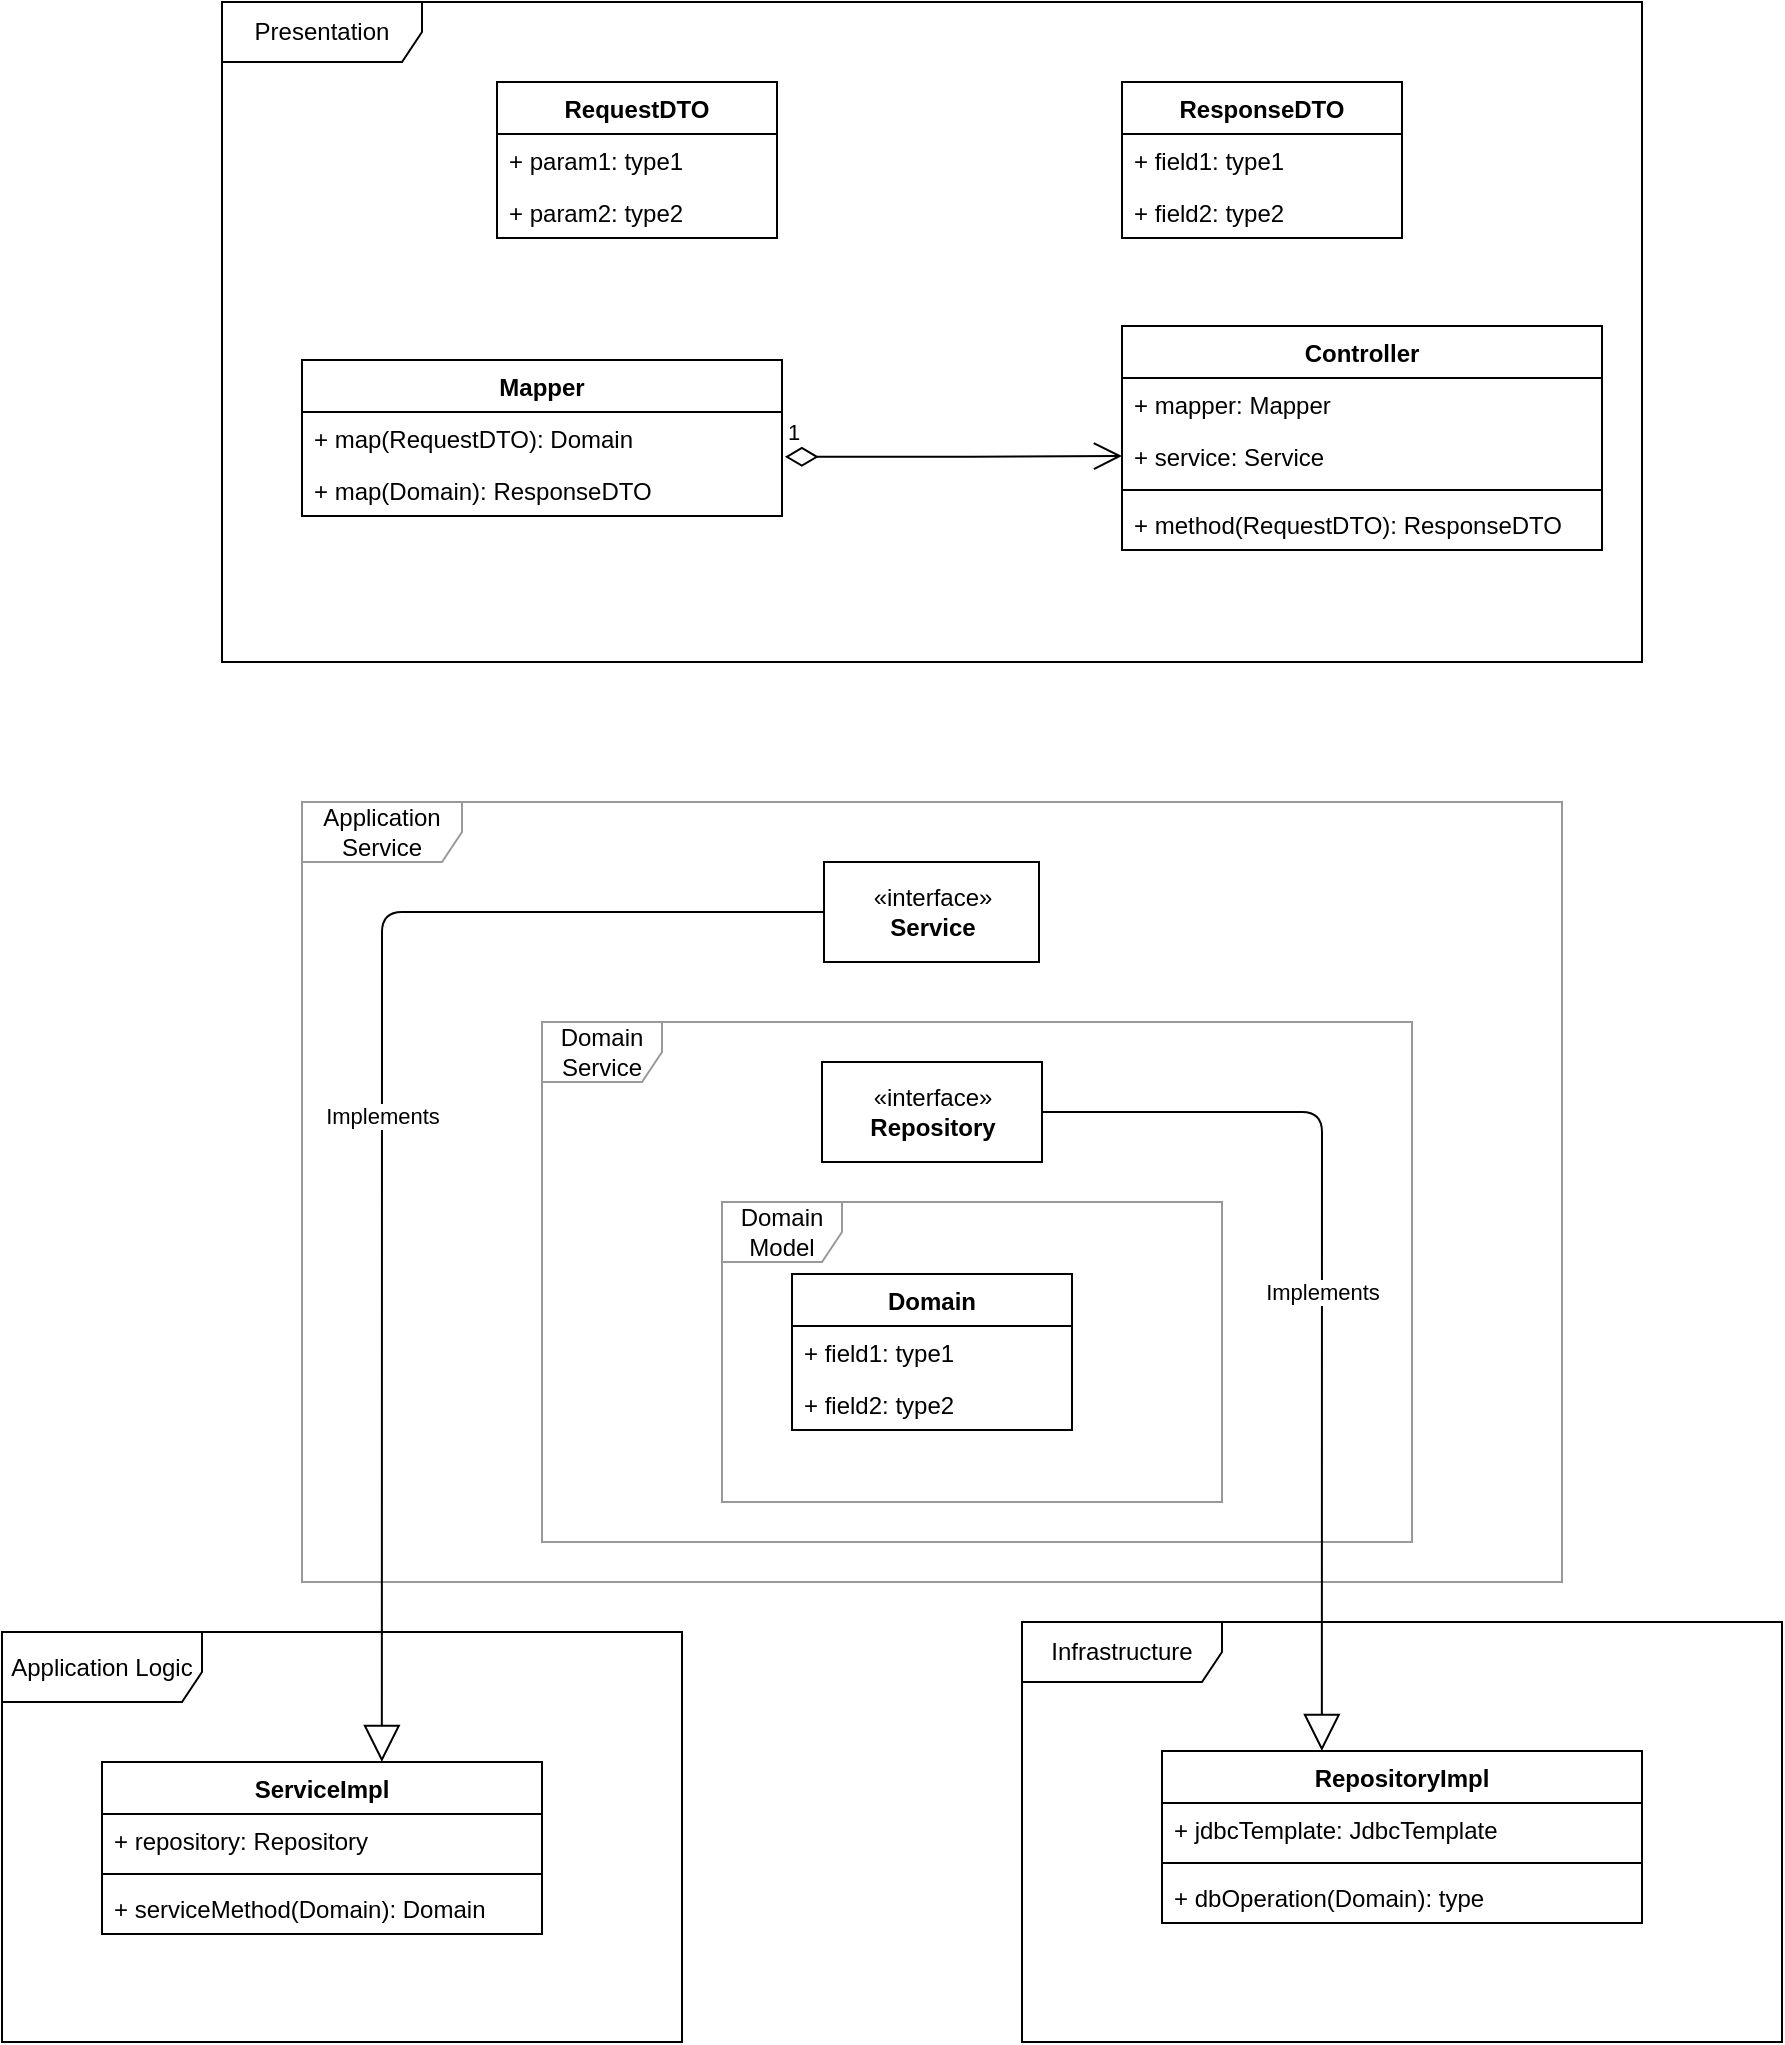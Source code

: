 <mxfile version="13.1.14" type="device"><diagram id="9B7DLPkrnSPOSxglQv33" name="Page-1"><mxGraphModel dx="2071" dy="1725" grid="1" gridSize="10" guides="1" tooltips="1" connect="1" arrows="1" fold="1" page="1" pageScale="1" pageWidth="850" pageHeight="1100" math="0" shadow="0"><root><mxCell id="0"/><mxCell id="1" parent="0"/><mxCell id="glkcvhPL2on6fv7d7-Ji-57" value="Domain Model" style="shape=umlFrame;whiteSpace=wrap;html=1;strokeColor=#999999;" vertex="1" parent="1"><mxGeometry x="320" y="320" width="250" height="150" as="geometry"/></mxCell><mxCell id="glkcvhPL2on6fv7d7-Ji-43" value="Infrastructure" style="shape=umlFrame;whiteSpace=wrap;html=1;width=100;height=30;" vertex="1" parent="1"><mxGeometry x="470" y="530" width="380" height="210" as="geometry"/></mxCell><mxCell id="glkcvhPL2on6fv7d7-Ji-60" value="Application Service" style="shape=umlFrame;whiteSpace=wrap;html=1;width=80;height=30;strokeColor=#999999;" vertex="1" parent="1"><mxGeometry x="110" y="120" width="630" height="390" as="geometry"/></mxCell><mxCell id="glkcvhPL2on6fv7d7-Ji-44" value="Application Logic" style="shape=umlFrame;whiteSpace=wrap;html=1;width=100;height=35;" vertex="1" parent="1"><mxGeometry x="-40" y="535" width="340" height="205" as="geometry"/></mxCell><mxCell id="glkcvhPL2on6fv7d7-Ji-59" value="Domain Service" style="shape=umlFrame;whiteSpace=wrap;html=1;strokeColor=#999999;" vertex="1" parent="1"><mxGeometry x="230" y="230" width="435" height="260" as="geometry"/></mxCell><mxCell id="glkcvhPL2on6fv7d7-Ji-56" value="Presentation" style="shape=umlFrame;whiteSpace=wrap;html=1;width=100;height=30;" vertex="1" parent="1"><mxGeometry x="70" y="-280" width="710" height="330" as="geometry"/></mxCell><mxCell id="glkcvhPL2on6fv7d7-Ji-22" value="«interface»&lt;br&gt;&lt;b&gt;Service&lt;/b&gt;" style="html=1;" vertex="1" parent="1"><mxGeometry x="371" y="150" width="107.5" height="50" as="geometry"/></mxCell><mxCell id="glkcvhPL2on6fv7d7-Ji-23" value="Implements" style="endArrow=block;endSize=16;endFill=0;html=1;exitX=0;exitY=0.5;exitDx=0;exitDy=0;entryX=0.636;entryY=0;entryDx=0;entryDy=0;entryPerimeter=0;" edge="1" parent="1" source="glkcvhPL2on6fv7d7-Ji-22" target="glkcvhPL2on6fv7d7-Ji-18"><mxGeometry width="160" relative="1" as="geometry"><mxPoint x="393" y="160" as="sourcePoint"/><mxPoint x="200" y="600" as="targetPoint"/><Array as="points"><mxPoint x="150" y="175"/></Array></mxGeometry></mxCell><mxCell id="glkcvhPL2on6fv7d7-Ji-24" value="«interface»&lt;br&gt;&lt;b&gt;Repository&lt;/b&gt;" style="html=1;" vertex="1" parent="1"><mxGeometry x="370" y="250" width="110" height="50" as="geometry"/></mxCell><mxCell id="glkcvhPL2on6fv7d7-Ji-25" value="Implements" style="endArrow=block;endSize=16;endFill=0;html=1;entryX=0.333;entryY=0;entryDx=0;entryDy=0;exitX=1;exitY=0.5;exitDx=0;exitDy=0;entryPerimeter=0;" edge="1" parent="1" source="glkcvhPL2on6fv7d7-Ji-24" target="glkcvhPL2on6fv7d7-Ji-14"><mxGeometry width="160" relative="1" as="geometry"><mxPoint x="660" y="740" as="sourcePoint"/><mxPoint x="659.41" y="545.996" as="targetPoint"/><Array as="points"><mxPoint x="620" y="275"/></Array></mxGeometry></mxCell><mxCell id="glkcvhPL2on6fv7d7-Ji-33" value="1" style="endArrow=open;html=1;endSize=12;startArrow=diamondThin;startSize=14;startFill=0;edgeStyle=orthogonalEdgeStyle;align=left;verticalAlign=bottom;exitX=1.006;exitY=0.862;exitDx=0;exitDy=0;exitPerimeter=0;entryX=0;entryY=0.5;entryDx=0;entryDy=0;" edge="1" parent="1" source="glkcvhPL2on6fv7d7-Ji-12" target="glkcvhPL2on6fv7d7-Ji-5"><mxGeometry x="-1" y="3" relative="1" as="geometry"><mxPoint x="330" y="320" as="sourcePoint"/><mxPoint x="490" y="320" as="targetPoint"/></mxGeometry></mxCell><mxCell id="glkcvhPL2on6fv7d7-Ji-35" value="RequestDTO" style="swimlane;fontStyle=1;childLayout=stackLayout;horizontal=1;startSize=26;fillColor=none;horizontalStack=0;resizeParent=1;resizeParentMax=0;resizeLast=0;collapsible=1;marginBottom=0;" vertex="1" parent="1"><mxGeometry x="207.5" y="-240" width="140" height="78" as="geometry"/></mxCell><mxCell id="glkcvhPL2on6fv7d7-Ji-36" value="+ param1: type1" style="text;strokeColor=none;fillColor=none;align=left;verticalAlign=top;spacingLeft=4;spacingRight=4;overflow=hidden;rotatable=0;points=[[0,0.5],[1,0.5]];portConstraint=eastwest;" vertex="1" parent="glkcvhPL2on6fv7d7-Ji-35"><mxGeometry y="26" width="140" height="26" as="geometry"/></mxCell><mxCell id="glkcvhPL2on6fv7d7-Ji-37" value="+ param2: type2" style="text;strokeColor=none;fillColor=none;align=left;verticalAlign=top;spacingLeft=4;spacingRight=4;overflow=hidden;rotatable=0;points=[[0,0.5],[1,0.5]];portConstraint=eastwest;" vertex="1" parent="glkcvhPL2on6fv7d7-Ji-35"><mxGeometry y="52" width="140" height="26" as="geometry"/></mxCell><mxCell id="glkcvhPL2on6fv7d7-Ji-39" value="ResponseDTO" style="swimlane;fontStyle=1;childLayout=stackLayout;horizontal=1;startSize=26;fillColor=none;horizontalStack=0;resizeParent=1;resizeParentMax=0;resizeLast=0;collapsible=1;marginBottom=0;" vertex="1" parent="1"><mxGeometry x="520" y="-240" width="140" height="78" as="geometry"/></mxCell><mxCell id="glkcvhPL2on6fv7d7-Ji-40" value="+ field1: type1" style="text;strokeColor=none;fillColor=none;align=left;verticalAlign=top;spacingLeft=4;spacingRight=4;overflow=hidden;rotatable=0;points=[[0,0.5],[1,0.5]];portConstraint=eastwest;" vertex="1" parent="glkcvhPL2on6fv7d7-Ji-39"><mxGeometry y="26" width="140" height="26" as="geometry"/></mxCell><mxCell id="glkcvhPL2on6fv7d7-Ji-41" value="+ field2: type2" style="text;strokeColor=none;fillColor=none;align=left;verticalAlign=top;spacingLeft=4;spacingRight=4;overflow=hidden;rotatable=0;points=[[0,0.5],[1,0.5]];portConstraint=eastwest;" vertex="1" parent="glkcvhPL2on6fv7d7-Ji-39"><mxGeometry y="52" width="140" height="26" as="geometry"/></mxCell><mxCell id="glkcvhPL2on6fv7d7-Ji-1" value="Controller" style="swimlane;fontStyle=1;align=center;verticalAlign=top;childLayout=stackLayout;horizontal=1;startSize=26;horizontalStack=0;resizeParent=1;resizeParentMax=0;resizeLast=0;collapsible=1;marginBottom=0;" vertex="1" parent="1"><mxGeometry x="520" y="-118" width="240" height="112" as="geometry"/></mxCell><mxCell id="glkcvhPL2on6fv7d7-Ji-2" value="+ mapper: Mapper" style="text;strokeColor=none;fillColor=none;align=left;verticalAlign=top;spacingLeft=4;spacingRight=4;overflow=hidden;rotatable=0;points=[[0,0.5],[1,0.5]];portConstraint=eastwest;" vertex="1" parent="glkcvhPL2on6fv7d7-Ji-1"><mxGeometry y="26" width="240" height="26" as="geometry"/></mxCell><mxCell id="glkcvhPL2on6fv7d7-Ji-5" value="+ service: Service" style="text;strokeColor=none;fillColor=none;align=left;verticalAlign=top;spacingLeft=4;spacingRight=4;overflow=hidden;rotatable=0;points=[[0,0.5],[1,0.5]];portConstraint=eastwest;" vertex="1" parent="glkcvhPL2on6fv7d7-Ji-1"><mxGeometry y="52" width="240" height="26" as="geometry"/></mxCell><mxCell id="glkcvhPL2on6fv7d7-Ji-3" value="" style="line;strokeWidth=1;fillColor=none;align=left;verticalAlign=middle;spacingTop=-1;spacingLeft=3;spacingRight=3;rotatable=0;labelPosition=right;points=[];portConstraint=eastwest;" vertex="1" parent="glkcvhPL2on6fv7d7-Ji-1"><mxGeometry y="78" width="240" height="8" as="geometry"/></mxCell><mxCell id="glkcvhPL2on6fv7d7-Ji-4" value="+ method(RequestDTO): ResponseDTO" style="text;strokeColor=none;fillColor=none;align=left;verticalAlign=top;spacingLeft=4;spacingRight=4;overflow=hidden;rotatable=0;points=[[0,0.5],[1,0.5]];portConstraint=eastwest;" vertex="1" parent="glkcvhPL2on6fv7d7-Ji-1"><mxGeometry y="86" width="240" height="26" as="geometry"/></mxCell><mxCell id="glkcvhPL2on6fv7d7-Ji-9" value="Mapper" style="swimlane;fontStyle=1;align=center;verticalAlign=top;childLayout=stackLayout;horizontal=1;startSize=26;horizontalStack=0;resizeParent=1;resizeParentMax=0;resizeLast=0;collapsible=1;marginBottom=0;" vertex="1" parent="1"><mxGeometry x="110" y="-101" width="240" height="78" as="geometry"/></mxCell><mxCell id="glkcvhPL2on6fv7d7-Ji-12" value="+ map(RequestDTO): Domain" style="text;strokeColor=none;fillColor=none;align=left;verticalAlign=top;spacingLeft=4;spacingRight=4;overflow=hidden;rotatable=0;points=[[0,0.5],[1,0.5]];portConstraint=eastwest;" vertex="1" parent="glkcvhPL2on6fv7d7-Ji-9"><mxGeometry y="26" width="240" height="26" as="geometry"/></mxCell><mxCell id="glkcvhPL2on6fv7d7-Ji-13" value="+ map(Domain): ResponseDTO" style="text;strokeColor=none;fillColor=none;align=left;verticalAlign=top;spacingLeft=4;spacingRight=4;overflow=hidden;rotatable=0;points=[[0,0.5],[1,0.5]];portConstraint=eastwest;" vertex="1" parent="glkcvhPL2on6fv7d7-Ji-9"><mxGeometry y="52" width="240" height="26" as="geometry"/></mxCell><mxCell id="glkcvhPL2on6fv7d7-Ji-18" value="ServiceImpl" style="swimlane;fontStyle=1;align=center;verticalAlign=top;childLayout=stackLayout;horizontal=1;startSize=26;horizontalStack=0;resizeParent=1;resizeParentMax=0;resizeLast=0;collapsible=1;marginBottom=0;" vertex="1" parent="1"><mxGeometry x="10" y="600" width="220" height="86" as="geometry"/></mxCell><mxCell id="glkcvhPL2on6fv7d7-Ji-19" value="+ repository: Repository" style="text;strokeColor=none;fillColor=none;align=left;verticalAlign=top;spacingLeft=4;spacingRight=4;overflow=hidden;rotatable=0;points=[[0,0.5],[1,0.5]];portConstraint=eastwest;" vertex="1" parent="glkcvhPL2on6fv7d7-Ji-18"><mxGeometry y="26" width="220" height="26" as="geometry"/></mxCell><mxCell id="glkcvhPL2on6fv7d7-Ji-20" value="" style="line;strokeWidth=1;fillColor=none;align=left;verticalAlign=middle;spacingTop=-1;spacingLeft=3;spacingRight=3;rotatable=0;labelPosition=right;points=[];portConstraint=eastwest;" vertex="1" parent="glkcvhPL2on6fv7d7-Ji-18"><mxGeometry y="52" width="220" height="8" as="geometry"/></mxCell><mxCell id="glkcvhPL2on6fv7d7-Ji-21" value="+ serviceMethod(Domain): Domain" style="text;strokeColor=none;fillColor=none;align=left;verticalAlign=top;spacingLeft=4;spacingRight=4;overflow=hidden;rotatable=0;points=[[0,0.5],[1,0.5]];portConstraint=eastwest;" vertex="1" parent="glkcvhPL2on6fv7d7-Ji-18"><mxGeometry y="60" width="220" height="26" as="geometry"/></mxCell><mxCell id="glkcvhPL2on6fv7d7-Ji-26" value="Domain" style="swimlane;fontStyle=1;childLayout=stackLayout;horizontal=1;startSize=26;fillColor=none;horizontalStack=0;resizeParent=1;resizeParentMax=0;resizeLast=0;collapsible=1;marginBottom=0;" vertex="1" parent="1"><mxGeometry x="355" y="356" width="140" height="78" as="geometry"/></mxCell><mxCell id="glkcvhPL2on6fv7d7-Ji-27" value="+ field1: type1" style="text;strokeColor=none;fillColor=none;align=left;verticalAlign=top;spacingLeft=4;spacingRight=4;overflow=hidden;rotatable=0;points=[[0,0.5],[1,0.5]];portConstraint=eastwest;" vertex="1" parent="glkcvhPL2on6fv7d7-Ji-26"><mxGeometry y="26" width="140" height="26" as="geometry"/></mxCell><mxCell id="glkcvhPL2on6fv7d7-Ji-28" value="+ field2: type2" style="text;strokeColor=none;fillColor=none;align=left;verticalAlign=top;spacingLeft=4;spacingRight=4;overflow=hidden;rotatable=0;points=[[0,0.5],[1,0.5]];portConstraint=eastwest;" vertex="1" parent="glkcvhPL2on6fv7d7-Ji-26"><mxGeometry y="52" width="140" height="26" as="geometry"/></mxCell><mxCell id="glkcvhPL2on6fv7d7-Ji-14" value="RepositoryImpl" style="swimlane;fontStyle=1;align=center;verticalAlign=top;childLayout=stackLayout;horizontal=1;startSize=26;horizontalStack=0;resizeParent=1;resizeParentMax=0;resizeLast=0;collapsible=1;marginBottom=0;" vertex="1" parent="1"><mxGeometry x="540" y="594.5" width="240" height="86" as="geometry"/></mxCell><mxCell id="glkcvhPL2on6fv7d7-Ji-15" value="+ jdbcTemplate: JdbcTemplate" style="text;strokeColor=none;fillColor=none;align=left;verticalAlign=top;spacingLeft=4;spacingRight=4;overflow=hidden;rotatable=0;points=[[0,0.5],[1,0.5]];portConstraint=eastwest;" vertex="1" parent="glkcvhPL2on6fv7d7-Ji-14"><mxGeometry y="26" width="240" height="26" as="geometry"/></mxCell><mxCell id="glkcvhPL2on6fv7d7-Ji-16" value="" style="line;strokeWidth=1;fillColor=none;align=left;verticalAlign=middle;spacingTop=-1;spacingLeft=3;spacingRight=3;rotatable=0;labelPosition=right;points=[];portConstraint=eastwest;" vertex="1" parent="glkcvhPL2on6fv7d7-Ji-14"><mxGeometry y="52" width="240" height="8" as="geometry"/></mxCell><mxCell id="glkcvhPL2on6fv7d7-Ji-17" value="+ dbOperation(Domain): type" style="text;strokeColor=none;fillColor=none;align=left;verticalAlign=top;spacingLeft=4;spacingRight=4;overflow=hidden;rotatable=0;points=[[0,0.5],[1,0.5]];portConstraint=eastwest;" vertex="1" parent="glkcvhPL2on6fv7d7-Ji-14"><mxGeometry y="60" width="240" height="26" as="geometry"/></mxCell></root></mxGraphModel></diagram></mxfile>
